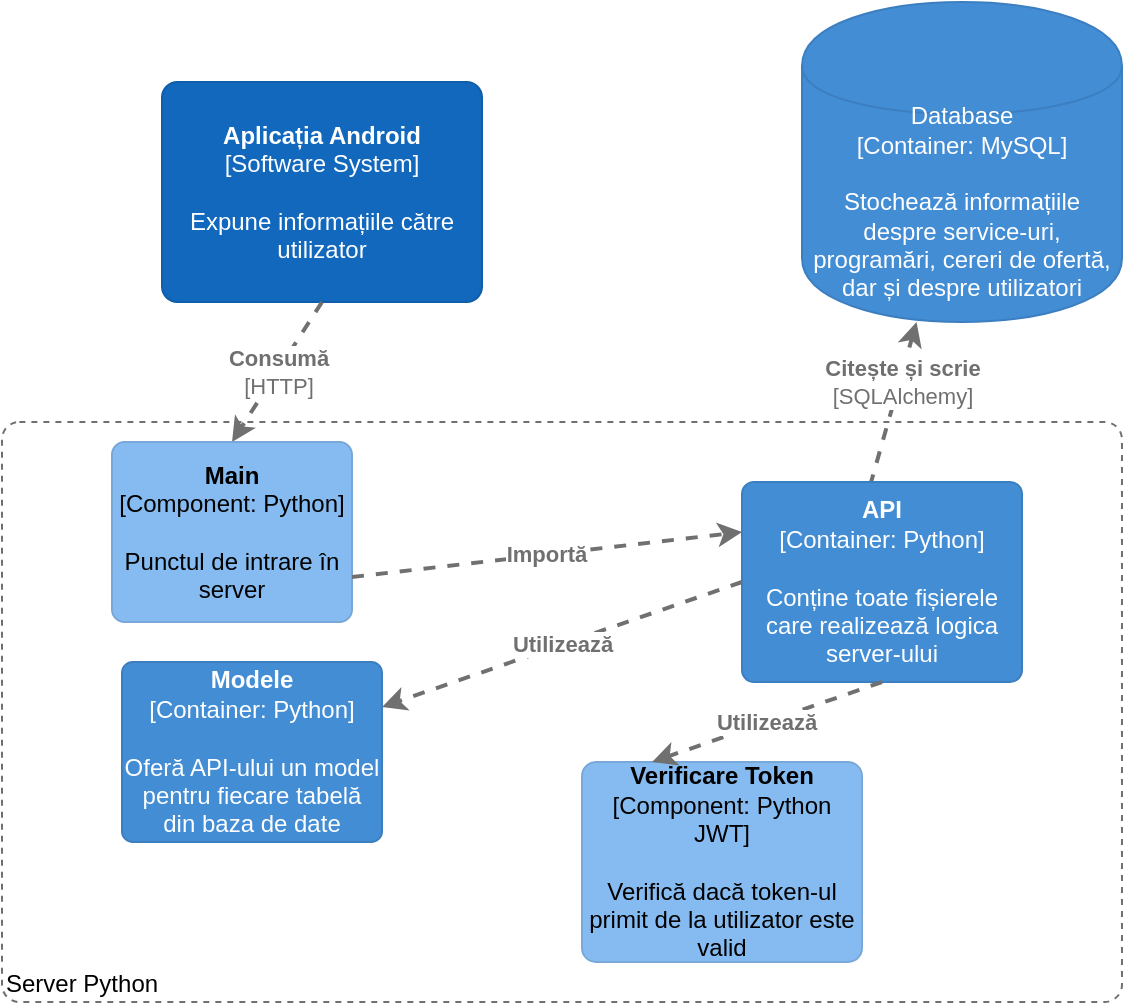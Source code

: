 <mxfile version="12.6.1" type="device"><diagram id="zJeRXWsunSfwhnze7Dqv" name="Page-1"><mxGraphModel dx="1422" dy="755" grid="1" gridSize="10" guides="1" tooltips="1" connect="1" arrows="1" fold="1" page="1" pageScale="1" pageWidth="827" pageHeight="1169" math="0" shadow="0"><root><mxCell id="0"/><mxCell id="1" parent="0"/><object label="&lt;div style=&quot;text-align: left&quot;&gt;Server Python&lt;/div&gt;" placeholders="1" c4Name="name" c4Type="ExecutionEnvironment" c4Application="applicationAndVersion" id="xsfJ2WOeGrIUNchYka7L-6"><mxCell style="rounded=1;whiteSpace=wrap;html=1;labelBackgroundColor=none;fillColor=none;fontColor=#000000;align=left;arcSize=3;strokeColor=#707070;verticalAlign=bottom;dashed=1;gradientColor=none;" vertex="1" parent="1"><mxGeometry x="50" y="330" width="560" height="290" as="geometry"/><C4ExecutionEnvironment as="c4"/></mxCell></object><object label="&lt;b&gt;Aplicația Android&lt;/b&gt;&lt;br&gt;&lt;div&gt;[Software System]&lt;/div&gt;&lt;div&gt;&lt;br&gt;&lt;/div&gt;&lt;div&gt;Expune informațiile către utilizator&lt;/div&gt;" placeholders="1" c4Name="name" c4Type="SoftwareSystem" c4Description="Description" id="xsfJ2WOeGrIUNchYka7L-1"><mxCell style="rounded=1;whiteSpace=wrap;html=1;labelBackgroundColor=none;fillColor=#1168bd;fontColor=#ffffff;align=center;arcSize=7;strokeColor=#0f5eaa;" vertex="1" parent="1"><mxGeometry x="130" y="160" width="160" height="110" as="geometry"/><C4SoftwareSystem as="c4"/></mxCell></object><object label="&lt;span&gt;Database&lt;/span&gt;&lt;div&gt;[Container:&amp;nbsp;MySQL]&lt;/div&gt;&lt;div&gt;&lt;br&gt;&lt;/div&gt;&lt;div&gt;Stochează informațiile despre service-uri, programări, cereri de ofertă, dar și despre utilizatori&lt;/div&gt;" placeholders="1" c4Type="Database" c4Technology="technology" c4Description="Description" id="xsfJ2WOeGrIUNchYka7L-3"><mxCell style="shape=cylinder;whiteSpace=wrap;html=1;boundedLbl=1;rounded=0;labelBackgroundColor=none;fillColor=#438dd5;fontSize=12;fontColor=#ffffff;align=center;strokeColor=#3c7fc0;" vertex="1" parent="1"><mxGeometry x="450" y="120" width="160" height="160" as="geometry"/><C4Database as="c4"/></mxCell></object><object label="&lt;div style=&quot;text-align: left&quot;&gt;&lt;div style=&quot;text-align: center&quot;&gt;&lt;b&gt;Consumă&lt;/b&gt;&lt;/div&gt;&lt;div style=&quot;text-align: center&quot;&gt;[HTTP]&lt;/div&gt;&lt;/div&gt;" c4Type="Relationship" c4Description="Description" c4Technology="technology" id="xsfJ2WOeGrIUNchYka7L-4"><mxCell style="edgeStyle=none;rounded=0;html=1;jettySize=auto;orthogonalLoop=1;strokeColor=#707070;strokeWidth=2;fontColor=#707070;jumpStyle=none;dashed=1;exitX=0.5;exitY=1;exitDx=0;exitDy=0;entryX=0.5;entryY=0;entryDx=0;entryDy=0;" edge="1" parent="1" source="xsfJ2WOeGrIUNchYka7L-1" target="xsfJ2WOeGrIUNchYka7L-8"><mxGeometry width="160" relative="1" as="geometry"><mxPoint x="-73" y="690" as="sourcePoint"/><mxPoint x="290" y="280" as="targetPoint"/></mxGeometry><C4Relationship as="c4"/></mxCell></object><object label="&lt;div style=&quot;text-align: left&quot;&gt;&lt;div style=&quot;text-align: center&quot;&gt;&lt;b&gt;Citește și scrie&lt;/b&gt;&lt;/div&gt;&lt;div style=&quot;text-align: center&quot;&gt;[SQLAlchemy]&lt;/div&gt;&lt;/div&gt;" c4Type="Relationship" c4Description="Description" c4Technology="technology" id="xsfJ2WOeGrIUNchYka7L-5"><mxCell style="edgeStyle=none;rounded=0;html=1;jettySize=auto;orthogonalLoop=1;strokeColor=#707070;strokeWidth=2;fontColor=#707070;jumpStyle=none;dashed=1;exitX=0.457;exitY=0.02;exitDx=0;exitDy=0;exitPerimeter=0;" edge="1" parent="1" source="xsfJ2WOeGrIUNchYka7L-9" target="xsfJ2WOeGrIUNchYka7L-3"><mxGeometry x="0.276" y="-1" width="160" relative="1" as="geometry"><mxPoint x="540" y="280" as="sourcePoint"/><mxPoint x="87" y="690" as="targetPoint"/><mxPoint as="offset"/></mxGeometry><C4Relationship as="c4"/></mxCell></object><object label="&lt;span&gt;&lt;b&gt;Modele&lt;/b&gt;&lt;/span&gt;&lt;div&gt;[Container:&amp;nbsp;&lt;span&gt;Python&lt;/span&gt;&lt;span&gt;]&lt;/span&gt;&lt;/div&gt;&lt;div&gt;&lt;br&gt;&lt;/div&gt;&lt;div&gt;Oferă API-ului un model pentru fiecare tabelă din baza de date&lt;/div&gt;" placeholders="1" c4Name="name" c4Type="Container" c4Technology="technology" c4Description="Description" id="xsfJ2WOeGrIUNchYka7L-7"><mxCell style="rounded=1;whiteSpace=wrap;html=1;labelBackgroundColor=none;fillColor=#438dd5;fontColor=#ffffff;align=center;arcSize=6;strokeColor=#3c7fc0;" vertex="1" parent="1"><mxGeometry x="110" y="450" width="130" height="90" as="geometry"/><C4Container as="c4"/></mxCell></object><object label="&lt;span&gt;&lt;b&gt;Main&lt;/b&gt;&lt;/span&gt;&lt;div&gt;[Component:&amp;nbsp;&lt;span&gt;Python&lt;/span&gt;&lt;span&gt;]&lt;/span&gt;&lt;/div&gt;&lt;div&gt;&lt;br&gt;&lt;/div&gt;&lt;div&gt;Punctul de intrare în server&lt;/div&gt;" placeholders="1" c4Name="name" c4Type="Component" c4Technology="technology" c4Description="Description" id="xsfJ2WOeGrIUNchYka7L-8"><mxCell style="rounded=1;whiteSpace=wrap;html=1;labelBackgroundColor=none;fillColor=#85bbf0;fontColor=#000000;align=center;arcSize=7;strokeColor=#78a8d8;" vertex="1" parent="1"><mxGeometry x="105" y="340" width="120" height="90" as="geometry"/><C4Component as="c4"/></mxCell></object><object label="&lt;span&gt;&lt;b&gt;API&lt;/b&gt;&lt;/span&gt;&lt;div&gt;[Container:&amp;nbsp;&lt;span&gt;Python&lt;/span&gt;&lt;span&gt;]&lt;/span&gt;&lt;/div&gt;&lt;div&gt;&lt;br&gt;&lt;/div&gt;&lt;div&gt;Conține toate fișierele care realizează logica server-ului&lt;/div&gt;" placeholders="1" c4Name="name" c4Type="Container" c4Technology="technology" c4Description="Description" id="xsfJ2WOeGrIUNchYka7L-9"><mxCell style="rounded=1;whiteSpace=wrap;html=1;labelBackgroundColor=none;fillColor=#438dd5;fontColor=#ffffff;align=center;arcSize=6;strokeColor=#3c7fc0;" vertex="1" parent="1"><mxGeometry x="420" y="360" width="140" height="100" as="geometry"/><C4Container as="c4"/></mxCell></object><object label="&lt;div style=&quot;text-align: left&quot;&gt;&lt;div style=&quot;text-align: center&quot;&gt;&lt;b&gt;Utilizează&lt;/b&gt;&lt;/div&gt;&lt;/div&gt;" c4Type="Relationship" c4Description="Description" c4Technology="technology" id="xsfJ2WOeGrIUNchYka7L-10"><mxCell style="edgeStyle=none;rounded=0;html=1;entryX=1;entryY=0.25;jettySize=auto;orthogonalLoop=1;strokeColor=#707070;strokeWidth=2;fontColor=#707070;jumpStyle=none;dashed=1;entryDx=0;entryDy=0;exitX=0;exitY=0.5;exitDx=0;exitDy=0;" edge="1" parent="1" source="xsfJ2WOeGrIUNchYka7L-9" target="xsfJ2WOeGrIUNchYka7L-7"><mxGeometry width="160" relative="1" as="geometry"><mxPoint x="400" y="630" as="sourcePoint"/><mxPoint x="560" y="630" as="targetPoint"/></mxGeometry><C4Relationship as="c4"/></mxCell></object><object label="&lt;div style=&quot;text-align: left&quot;&gt;&lt;div style=&quot;text-align: center&quot;&gt;&lt;b&gt;Importă&lt;/b&gt;&lt;/div&gt;&lt;/div&gt;" c4Type="Relationship" c4Description="Description" c4Technology="technology" id="xsfJ2WOeGrIUNchYka7L-11"><mxCell style="edgeStyle=none;rounded=0;html=1;entryX=0;entryY=0.25;jettySize=auto;orthogonalLoop=1;strokeColor=#707070;strokeWidth=2;fontColor=#707070;jumpStyle=none;dashed=1;entryDx=0;entryDy=0;exitX=1;exitY=0.75;exitDx=0;exitDy=0;" edge="1" parent="1" source="xsfJ2WOeGrIUNchYka7L-8" target="xsfJ2WOeGrIUNchYka7L-9"><mxGeometry width="160" relative="1" as="geometry"><mxPoint x="240" y="399" as="sourcePoint"/><mxPoint x="400" y="399" as="targetPoint"/></mxGeometry><C4Relationship as="c4"/></mxCell></object><object label="&lt;b&gt;Verificare Token&lt;/b&gt;&lt;br&gt;&lt;div&gt;[Component:&amp;nbsp;&lt;span&gt;Python JWT&lt;/span&gt;&lt;span&gt;]&lt;/span&gt;&lt;/div&gt;&lt;div&gt;&lt;br&gt;&lt;/div&gt;&lt;div&gt;Verifică dacă token-ul primit de la utilizator este valid&lt;/div&gt;" placeholders="1" c4Name="name" c4Type="Component" c4Technology="technology" c4Description="Description" id="xsfJ2WOeGrIUNchYka7L-13"><mxCell style="rounded=1;whiteSpace=wrap;html=1;labelBackgroundColor=none;fillColor=#85bbf0;fontColor=#000000;align=center;arcSize=7;strokeColor=#78a8d8;" vertex="1" parent="1"><mxGeometry x="340" y="500" width="140" height="100" as="geometry"/><C4Component as="c4"/></mxCell></object><object label="&lt;div style=&quot;text-align: left&quot;&gt;&lt;div style=&quot;text-align: center&quot;&gt;&lt;b&gt;Utilizează&lt;/b&gt;&lt;/div&gt;&lt;/div&gt;" c4Type="Relationship" c4Description="Description" c4Technology="technology" id="xsfJ2WOeGrIUNchYka7L-14"><mxCell style="edgeStyle=none;rounded=0;html=1;entryX=0.25;entryY=0;jettySize=auto;orthogonalLoop=1;strokeColor=#707070;strokeWidth=2;fontColor=#707070;jumpStyle=none;dashed=1;entryDx=0;entryDy=0;exitX=0.5;exitY=1;exitDx=0;exitDy=0;" edge="1" parent="1" source="xsfJ2WOeGrIUNchYka7L-9" target="xsfJ2WOeGrIUNchYka7L-13"><mxGeometry width="160" relative="1" as="geometry"><mxPoint x="50" y="730" as="sourcePoint"/><mxPoint x="210" y="730" as="targetPoint"/></mxGeometry><C4Relationship as="c4"/></mxCell></object></root></mxGraphModel></diagram></mxfile>